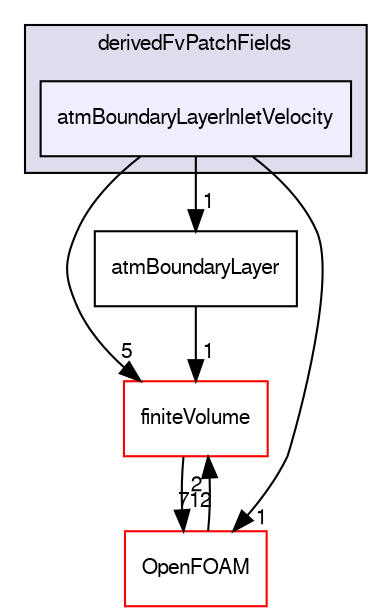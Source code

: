 digraph "src/turbulenceModels/incompressible/RAS/derivedFvPatchFields/atmBoundaryLayerInletVelocity" {
  bgcolor=transparent;
  compound=true
  node [ fontsize="10", fontname="FreeSans"];
  edge [ labelfontsize="10", labelfontname="FreeSans"];
  subgraph clusterdir_3b6d00bc2053b93d6f11a62c434cd6ae {
    graph [ bgcolor="#ddddee", pencolor="black", label="derivedFvPatchFields" fontname="FreeSans", fontsize="10", URL="dir_3b6d00bc2053b93d6f11a62c434cd6ae.html"]
  dir_616db7840b9c828d7b9c6a66dd375605 [shape=box, label="atmBoundaryLayerInletVelocity", style="filled", fillcolor="#eeeeff", pencolor="black", URL="dir_616db7840b9c828d7b9c6a66dd375605.html"];
  }
  dir_9bd15774b555cf7259a6fa18f99fe99b [shape=box label="finiteVolume" color="red" URL="dir_9bd15774b555cf7259a6fa18f99fe99b.html"];
  dir_d6c1b2489afa70176385e361463326f6 [shape=box label="atmBoundaryLayer" URL="dir_d6c1b2489afa70176385e361463326f6.html"];
  dir_c5473ff19b20e6ec4dfe5c310b3778a8 [shape=box label="OpenFOAM" color="red" URL="dir_c5473ff19b20e6ec4dfe5c310b3778a8.html"];
  dir_9bd15774b555cf7259a6fa18f99fe99b->dir_c5473ff19b20e6ec4dfe5c310b3778a8 [headlabel="712", labeldistance=1.5 headhref="dir_000749_001732.html"];
  dir_d6c1b2489afa70176385e361463326f6->dir_9bd15774b555cf7259a6fa18f99fe99b [headlabel="1", labeldistance=1.5 headhref="dir_002979_000749.html"];
  dir_616db7840b9c828d7b9c6a66dd375605->dir_9bd15774b555cf7259a6fa18f99fe99b [headlabel="5", labeldistance=1.5 headhref="dir_002983_000749.html"];
  dir_616db7840b9c828d7b9c6a66dd375605->dir_d6c1b2489afa70176385e361463326f6 [headlabel="1", labeldistance=1.5 headhref="dir_002983_002979.html"];
  dir_616db7840b9c828d7b9c6a66dd375605->dir_c5473ff19b20e6ec4dfe5c310b3778a8 [headlabel="1", labeldistance=1.5 headhref="dir_002983_001732.html"];
  dir_c5473ff19b20e6ec4dfe5c310b3778a8->dir_9bd15774b555cf7259a6fa18f99fe99b [headlabel="2", labeldistance=1.5 headhref="dir_001732_000749.html"];
}
